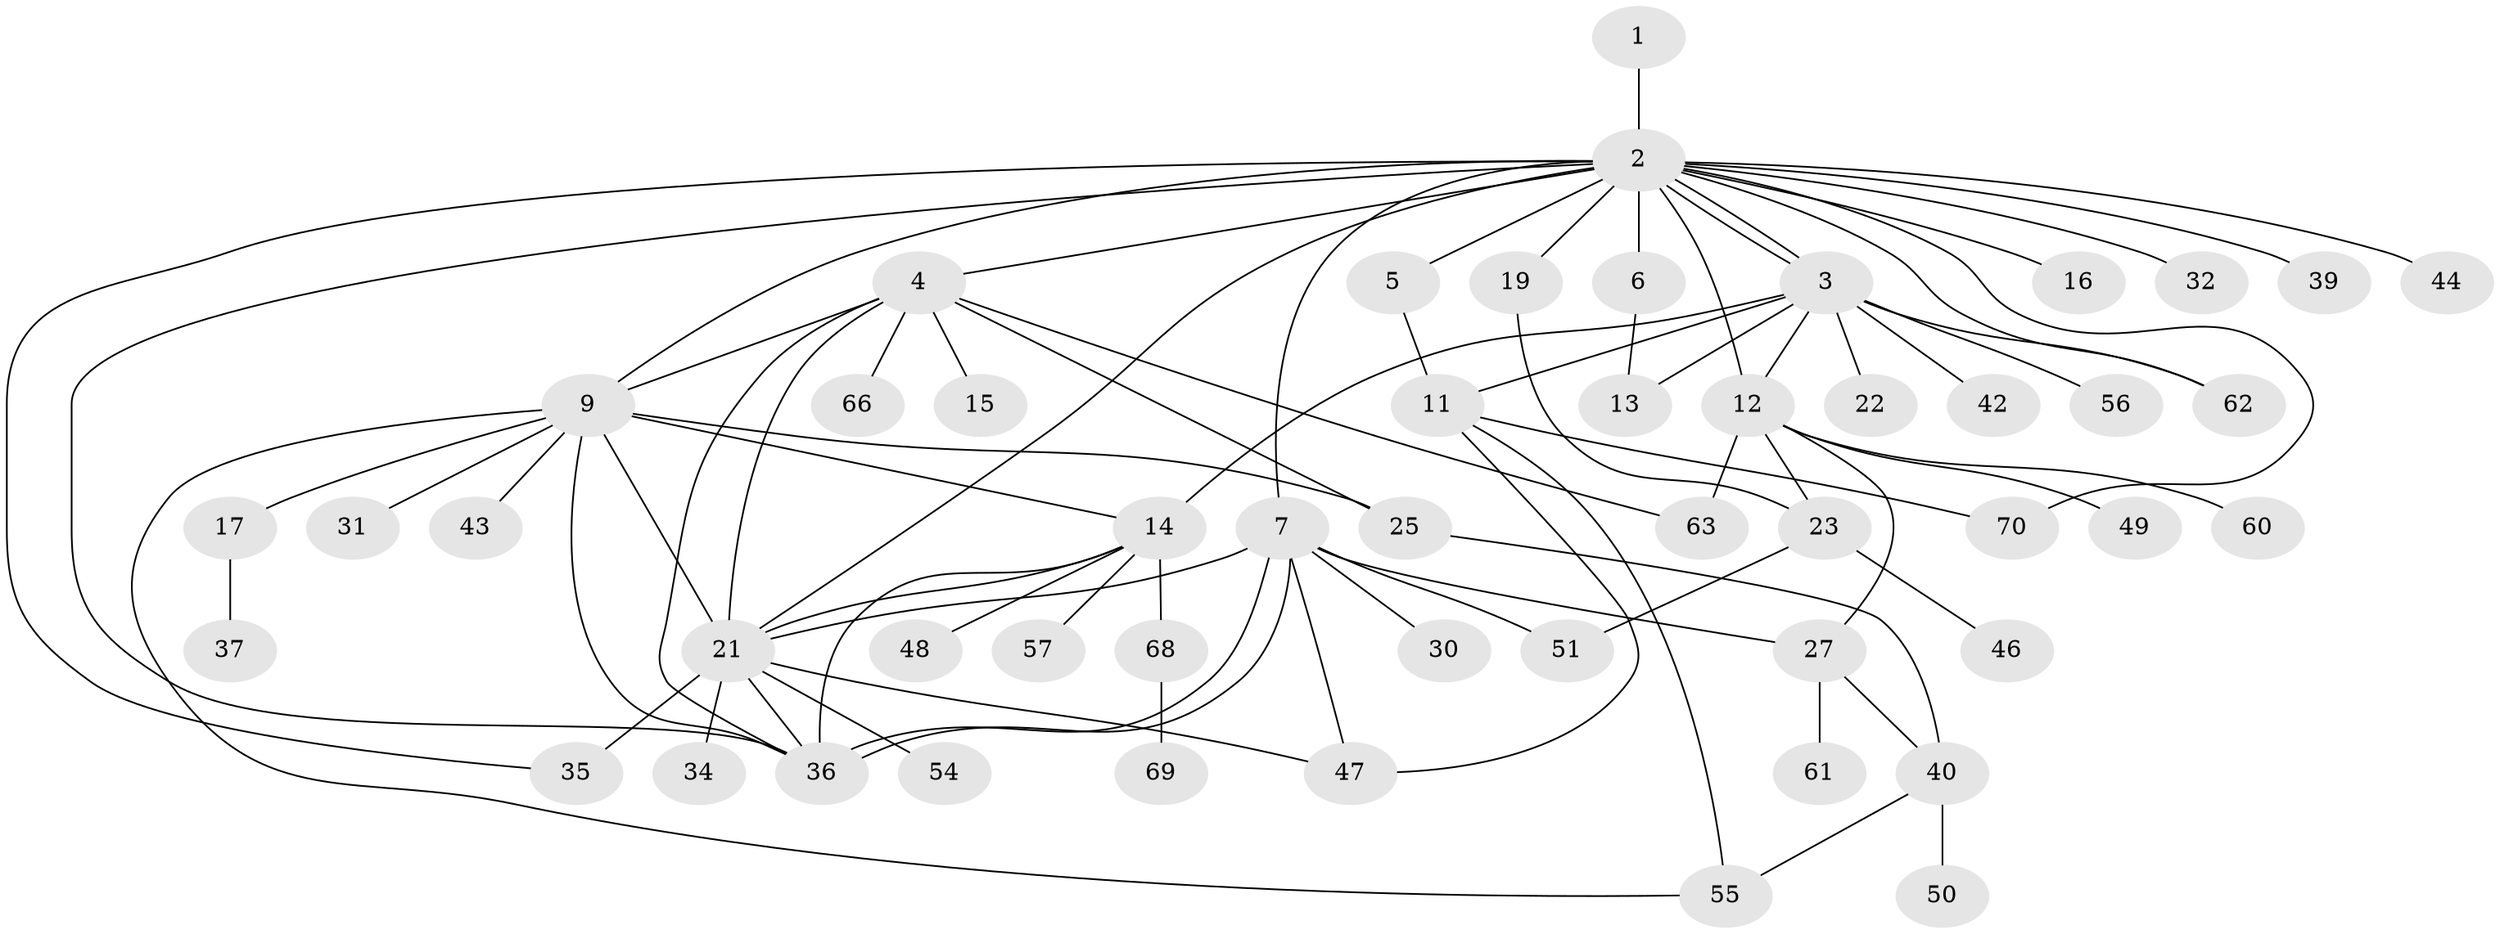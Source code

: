 // original degree distribution, {1: 0.42857142857142855, 20: 0.014285714285714285, 11: 0.014285714285714285, 9: 0.02857142857142857, 3: 0.14285714285714285, 10: 0.014285714285714285, 4: 0.04285714285714286, 8: 0.014285714285714285, 2: 0.21428571428571427, 5: 0.07142857142857142, 12: 0.014285714285714285}
// Generated by graph-tools (version 1.1) at 2025/41/03/06/25 10:41:47]
// undirected, 51 vertices, 79 edges
graph export_dot {
graph [start="1"]
  node [color=gray90,style=filled];
  1;
  2 [super="+20"];
  3 [super="+29"];
  4 [super="+8"];
  5 [super="+67"];
  6 [super="+24"];
  7 [super="+18"];
  9 [super="+10"];
  11 [super="+38"];
  12 [super="+65"];
  13;
  14 [super="+28"];
  15;
  16;
  17;
  19 [super="+45"];
  21 [super="+26"];
  22;
  23 [super="+33"];
  25;
  27 [super="+52"];
  30;
  31;
  32;
  34;
  35 [super="+53"];
  36 [super="+59"];
  37;
  39;
  40 [super="+41"];
  42;
  43;
  44 [super="+64"];
  46;
  47;
  48;
  49;
  50;
  51;
  54;
  55;
  56 [super="+58"];
  57;
  60;
  61;
  62;
  63;
  66;
  68;
  69;
  70;
  1 -- 2;
  2 -- 3;
  2 -- 3;
  2 -- 4;
  2 -- 5;
  2 -- 6;
  2 -- 7;
  2 -- 12;
  2 -- 16;
  2 -- 19;
  2 -- 32;
  2 -- 35;
  2 -- 36;
  2 -- 44;
  2 -- 62;
  2 -- 70;
  2 -- 21 [weight=2];
  2 -- 39;
  2 -- 9;
  3 -- 11;
  3 -- 12;
  3 -- 13;
  3 -- 14;
  3 -- 22;
  3 -- 42;
  3 -- 56;
  3 -- 62;
  4 -- 9;
  4 -- 15;
  4 -- 25;
  4 -- 63;
  4 -- 66;
  4 -- 36;
  4 -- 21;
  5 -- 11;
  6 -- 13;
  7 -- 27;
  7 -- 30;
  7 -- 36 [weight=2];
  7 -- 36;
  7 -- 51;
  7 -- 47;
  7 -- 21;
  9 -- 25;
  9 -- 43;
  9 -- 14;
  9 -- 17;
  9 -- 55;
  9 -- 31;
  9 -- 36;
  9 -- 21;
  11 -- 47;
  11 -- 70;
  11 -- 55;
  12 -- 23;
  12 -- 27;
  12 -- 49;
  12 -- 60;
  12 -- 63;
  14 -- 48;
  14 -- 21 [weight=2];
  14 -- 68;
  14 -- 36;
  14 -- 57;
  17 -- 37;
  19 -- 23;
  21 -- 34;
  21 -- 35 [weight=2];
  21 -- 36;
  21 -- 47;
  21 -- 54;
  23 -- 46;
  23 -- 51;
  25 -- 40;
  27 -- 40;
  27 -- 61;
  40 -- 55;
  40 -- 50;
  68 -- 69;
}
